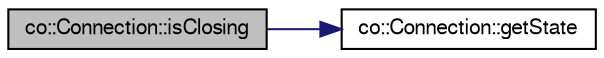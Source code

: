digraph G
{
  edge [fontname="FreeSans",fontsize="10",labelfontname="FreeSans",labelfontsize="10"];
  node [fontname="FreeSans",fontsize="10",shape=record];
  rankdir="LR";
  Node1 [label="co::Connection::isClosing",height=0.2,width=0.4,color="black", fillcolor="grey75", style="filled" fontcolor="black"];
  Node1 -> Node2 [color="midnightblue",fontsize="10",style="solid",fontname="FreeSans"];
  Node2 [label="co::Connection::getState",height=0.2,width=0.4,color="black", fillcolor="white", style="filled",URL="$classco_1_1Connection.html#aa4d5009d685ba606f8c998d758e75b09"];
}
